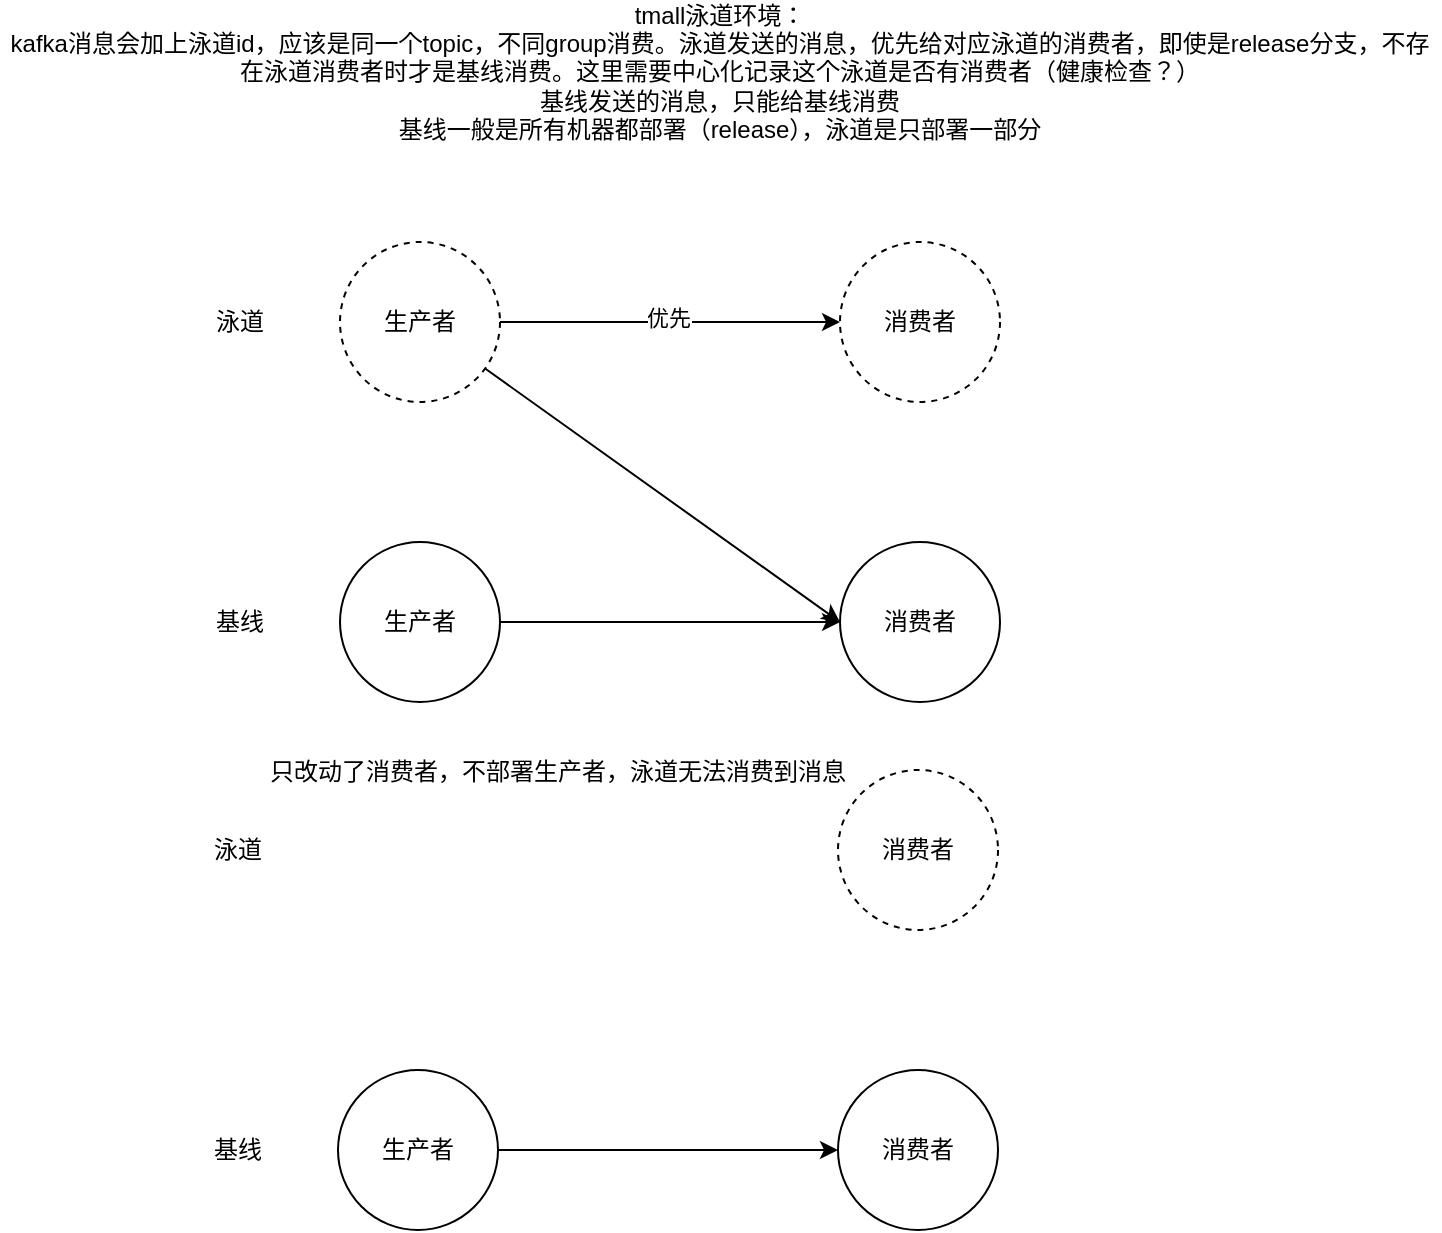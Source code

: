 <mxfile version="21.3.8" type="github">
  <diagram name="第 1 页" id="g_9M_log5X6aWmikNUvo">
    <mxGraphModel dx="920" dy="506" grid="1" gridSize="10" guides="1" tooltips="1" connect="1" arrows="1" fold="1" page="1" pageScale="1" pageWidth="827" pageHeight="1169" math="0" shadow="0">
      <root>
        <mxCell id="0" />
        <mxCell id="1" parent="0" />
        <mxCell id="UC14t1Heg8whz1p-dgPh-23" style="edgeStyle=orthogonalEdgeStyle;rounded=0;orthogonalLoop=1;jettySize=auto;html=1;entryX=0;entryY=0.5;entryDx=0;entryDy=0;" edge="1" parent="1" source="UC14t1Heg8whz1p-dgPh-15" target="UC14t1Heg8whz1p-dgPh-16">
          <mxGeometry relative="1" as="geometry" />
        </mxCell>
        <mxCell id="UC14t1Heg8whz1p-dgPh-26" value="优先" style="edgeLabel;html=1;align=center;verticalAlign=middle;resizable=0;points=[];" vertex="1" connectable="0" parent="UC14t1Heg8whz1p-dgPh-23">
          <mxGeometry x="-0.012" y="2" relative="1" as="geometry">
            <mxPoint as="offset" />
          </mxGeometry>
        </mxCell>
        <mxCell id="UC14t1Heg8whz1p-dgPh-24" style="rounded=0;orthogonalLoop=1;jettySize=auto;html=1;entryX=0;entryY=0.5;entryDx=0;entryDy=0;" edge="1" parent="1" source="UC14t1Heg8whz1p-dgPh-15" target="UC14t1Heg8whz1p-dgPh-18">
          <mxGeometry relative="1" as="geometry" />
        </mxCell>
        <mxCell id="UC14t1Heg8whz1p-dgPh-15" value="" style="ellipse;whiteSpace=wrap;html=1;aspect=fixed;dashed=1;" vertex="1" parent="1">
          <mxGeometry x="230" y="240" width="80" height="80" as="geometry" />
        </mxCell>
        <mxCell id="UC14t1Heg8whz1p-dgPh-16" value="" style="ellipse;whiteSpace=wrap;html=1;aspect=fixed;dashed=1;" vertex="1" parent="1">
          <mxGeometry x="480" y="240" width="80" height="80" as="geometry" />
        </mxCell>
        <mxCell id="UC14t1Heg8whz1p-dgPh-25" style="edgeStyle=orthogonalEdgeStyle;rounded=0;orthogonalLoop=1;jettySize=auto;html=1;" edge="1" parent="1" source="UC14t1Heg8whz1p-dgPh-17">
          <mxGeometry relative="1" as="geometry">
            <mxPoint x="480" y="430" as="targetPoint" />
          </mxGeometry>
        </mxCell>
        <mxCell id="UC14t1Heg8whz1p-dgPh-17" value="" style="ellipse;whiteSpace=wrap;html=1;aspect=fixed;" vertex="1" parent="1">
          <mxGeometry x="230" y="390" width="80" height="80" as="geometry" />
        </mxCell>
        <mxCell id="UC14t1Heg8whz1p-dgPh-18" value="" style="ellipse;whiteSpace=wrap;html=1;aspect=fixed;" vertex="1" parent="1">
          <mxGeometry x="480" y="390" width="80" height="80" as="geometry" />
        </mxCell>
        <mxCell id="UC14t1Heg8whz1p-dgPh-19" value="泳道" style="text;html=1;strokeColor=none;fillColor=none;align=center;verticalAlign=middle;whiteSpace=wrap;rounded=0;" vertex="1" parent="1">
          <mxGeometry x="150" y="265" width="60" height="30" as="geometry" />
        </mxCell>
        <mxCell id="UC14t1Heg8whz1p-dgPh-20" value="基线" style="text;html=1;strokeColor=none;fillColor=none;align=center;verticalAlign=middle;whiteSpace=wrap;rounded=0;" vertex="1" parent="1">
          <mxGeometry x="150" y="415" width="60" height="30" as="geometry" />
        </mxCell>
        <mxCell id="UC14t1Heg8whz1p-dgPh-21" value="生产者" style="text;html=1;strokeColor=none;fillColor=none;align=center;verticalAlign=middle;whiteSpace=wrap;rounded=0;" vertex="1" parent="1">
          <mxGeometry x="240" y="265" width="60" height="30" as="geometry" />
        </mxCell>
        <mxCell id="UC14t1Heg8whz1p-dgPh-22" value="消费者" style="text;html=1;strokeColor=none;fillColor=none;align=center;verticalAlign=middle;whiteSpace=wrap;rounded=0;" vertex="1" parent="1">
          <mxGeometry x="490" y="265" width="60" height="30" as="geometry" />
        </mxCell>
        <mxCell id="UC14t1Heg8whz1p-dgPh-27" value="tmall泳道环境：&lt;br&gt;kafka消息会加上泳道id，应该是同一个topic，不同group消费。泳道发送的消息，优先给对应泳道的消费者，即使是release分支，不存在泳道消费者时才是基线消费。这里需要中心化记录这个泳道是否有消费者（健康检查？）&lt;br&gt;基线发送的消息，只能给基线消费&lt;br&gt;基线一般是所有机器都部署（release），泳道是只部署一部分" style="text;html=1;strokeColor=none;fillColor=none;align=center;verticalAlign=middle;whiteSpace=wrap;rounded=0;" vertex="1" parent="1">
          <mxGeometry x="60" y="120" width="720" height="70" as="geometry" />
        </mxCell>
        <mxCell id="UC14t1Heg8whz1p-dgPh-28" value="生产者" style="text;html=1;strokeColor=none;fillColor=none;align=center;verticalAlign=middle;whiteSpace=wrap;rounded=0;" vertex="1" parent="1">
          <mxGeometry x="240" y="415" width="60" height="30" as="geometry" />
        </mxCell>
        <mxCell id="UC14t1Heg8whz1p-dgPh-29" value="消费者" style="text;html=1;strokeColor=none;fillColor=none;align=center;verticalAlign=middle;whiteSpace=wrap;rounded=0;" vertex="1" parent="1">
          <mxGeometry x="490" y="415" width="60" height="30" as="geometry" />
        </mxCell>
        <mxCell id="UC14t1Heg8whz1p-dgPh-34" value="" style="ellipse;whiteSpace=wrap;html=1;aspect=fixed;dashed=1;" vertex="1" parent="1">
          <mxGeometry x="479" y="504" width="80" height="80" as="geometry" />
        </mxCell>
        <mxCell id="UC14t1Heg8whz1p-dgPh-35" style="edgeStyle=orthogonalEdgeStyle;rounded=0;orthogonalLoop=1;jettySize=auto;html=1;" edge="1" parent="1" source="UC14t1Heg8whz1p-dgPh-36">
          <mxGeometry relative="1" as="geometry">
            <mxPoint x="479" y="694" as="targetPoint" />
          </mxGeometry>
        </mxCell>
        <mxCell id="UC14t1Heg8whz1p-dgPh-36" value="" style="ellipse;whiteSpace=wrap;html=1;aspect=fixed;" vertex="1" parent="1">
          <mxGeometry x="229" y="654" width="80" height="80" as="geometry" />
        </mxCell>
        <mxCell id="UC14t1Heg8whz1p-dgPh-37" value="" style="ellipse;whiteSpace=wrap;html=1;aspect=fixed;" vertex="1" parent="1">
          <mxGeometry x="479" y="654" width="80" height="80" as="geometry" />
        </mxCell>
        <mxCell id="UC14t1Heg8whz1p-dgPh-38" value="泳道" style="text;html=1;strokeColor=none;fillColor=none;align=center;verticalAlign=middle;whiteSpace=wrap;rounded=0;" vertex="1" parent="1">
          <mxGeometry x="149" y="529" width="60" height="30" as="geometry" />
        </mxCell>
        <mxCell id="UC14t1Heg8whz1p-dgPh-39" value="基线" style="text;html=1;strokeColor=none;fillColor=none;align=center;verticalAlign=middle;whiteSpace=wrap;rounded=0;" vertex="1" parent="1">
          <mxGeometry x="149" y="679" width="60" height="30" as="geometry" />
        </mxCell>
        <mxCell id="UC14t1Heg8whz1p-dgPh-41" value="消费者" style="text;html=1;strokeColor=none;fillColor=none;align=center;verticalAlign=middle;whiteSpace=wrap;rounded=0;" vertex="1" parent="1">
          <mxGeometry x="489" y="529" width="60" height="30" as="geometry" />
        </mxCell>
        <mxCell id="UC14t1Heg8whz1p-dgPh-42" value="生产者" style="text;html=1;strokeColor=none;fillColor=none;align=center;verticalAlign=middle;whiteSpace=wrap;rounded=0;" vertex="1" parent="1">
          <mxGeometry x="239" y="679" width="60" height="30" as="geometry" />
        </mxCell>
        <mxCell id="UC14t1Heg8whz1p-dgPh-43" value="消费者" style="text;html=1;strokeColor=none;fillColor=none;align=center;verticalAlign=middle;whiteSpace=wrap;rounded=0;" vertex="1" parent="1">
          <mxGeometry x="489" y="679" width="60" height="30" as="geometry" />
        </mxCell>
        <mxCell id="UC14t1Heg8whz1p-dgPh-44" value="只改动了消费者，不部署生产者，泳道无法消费到消息" style="text;html=1;strokeColor=none;fillColor=none;align=center;verticalAlign=middle;whiteSpace=wrap;rounded=0;" vertex="1" parent="1">
          <mxGeometry x="189" y="490" width="300" height="30" as="geometry" />
        </mxCell>
      </root>
    </mxGraphModel>
  </diagram>
</mxfile>
